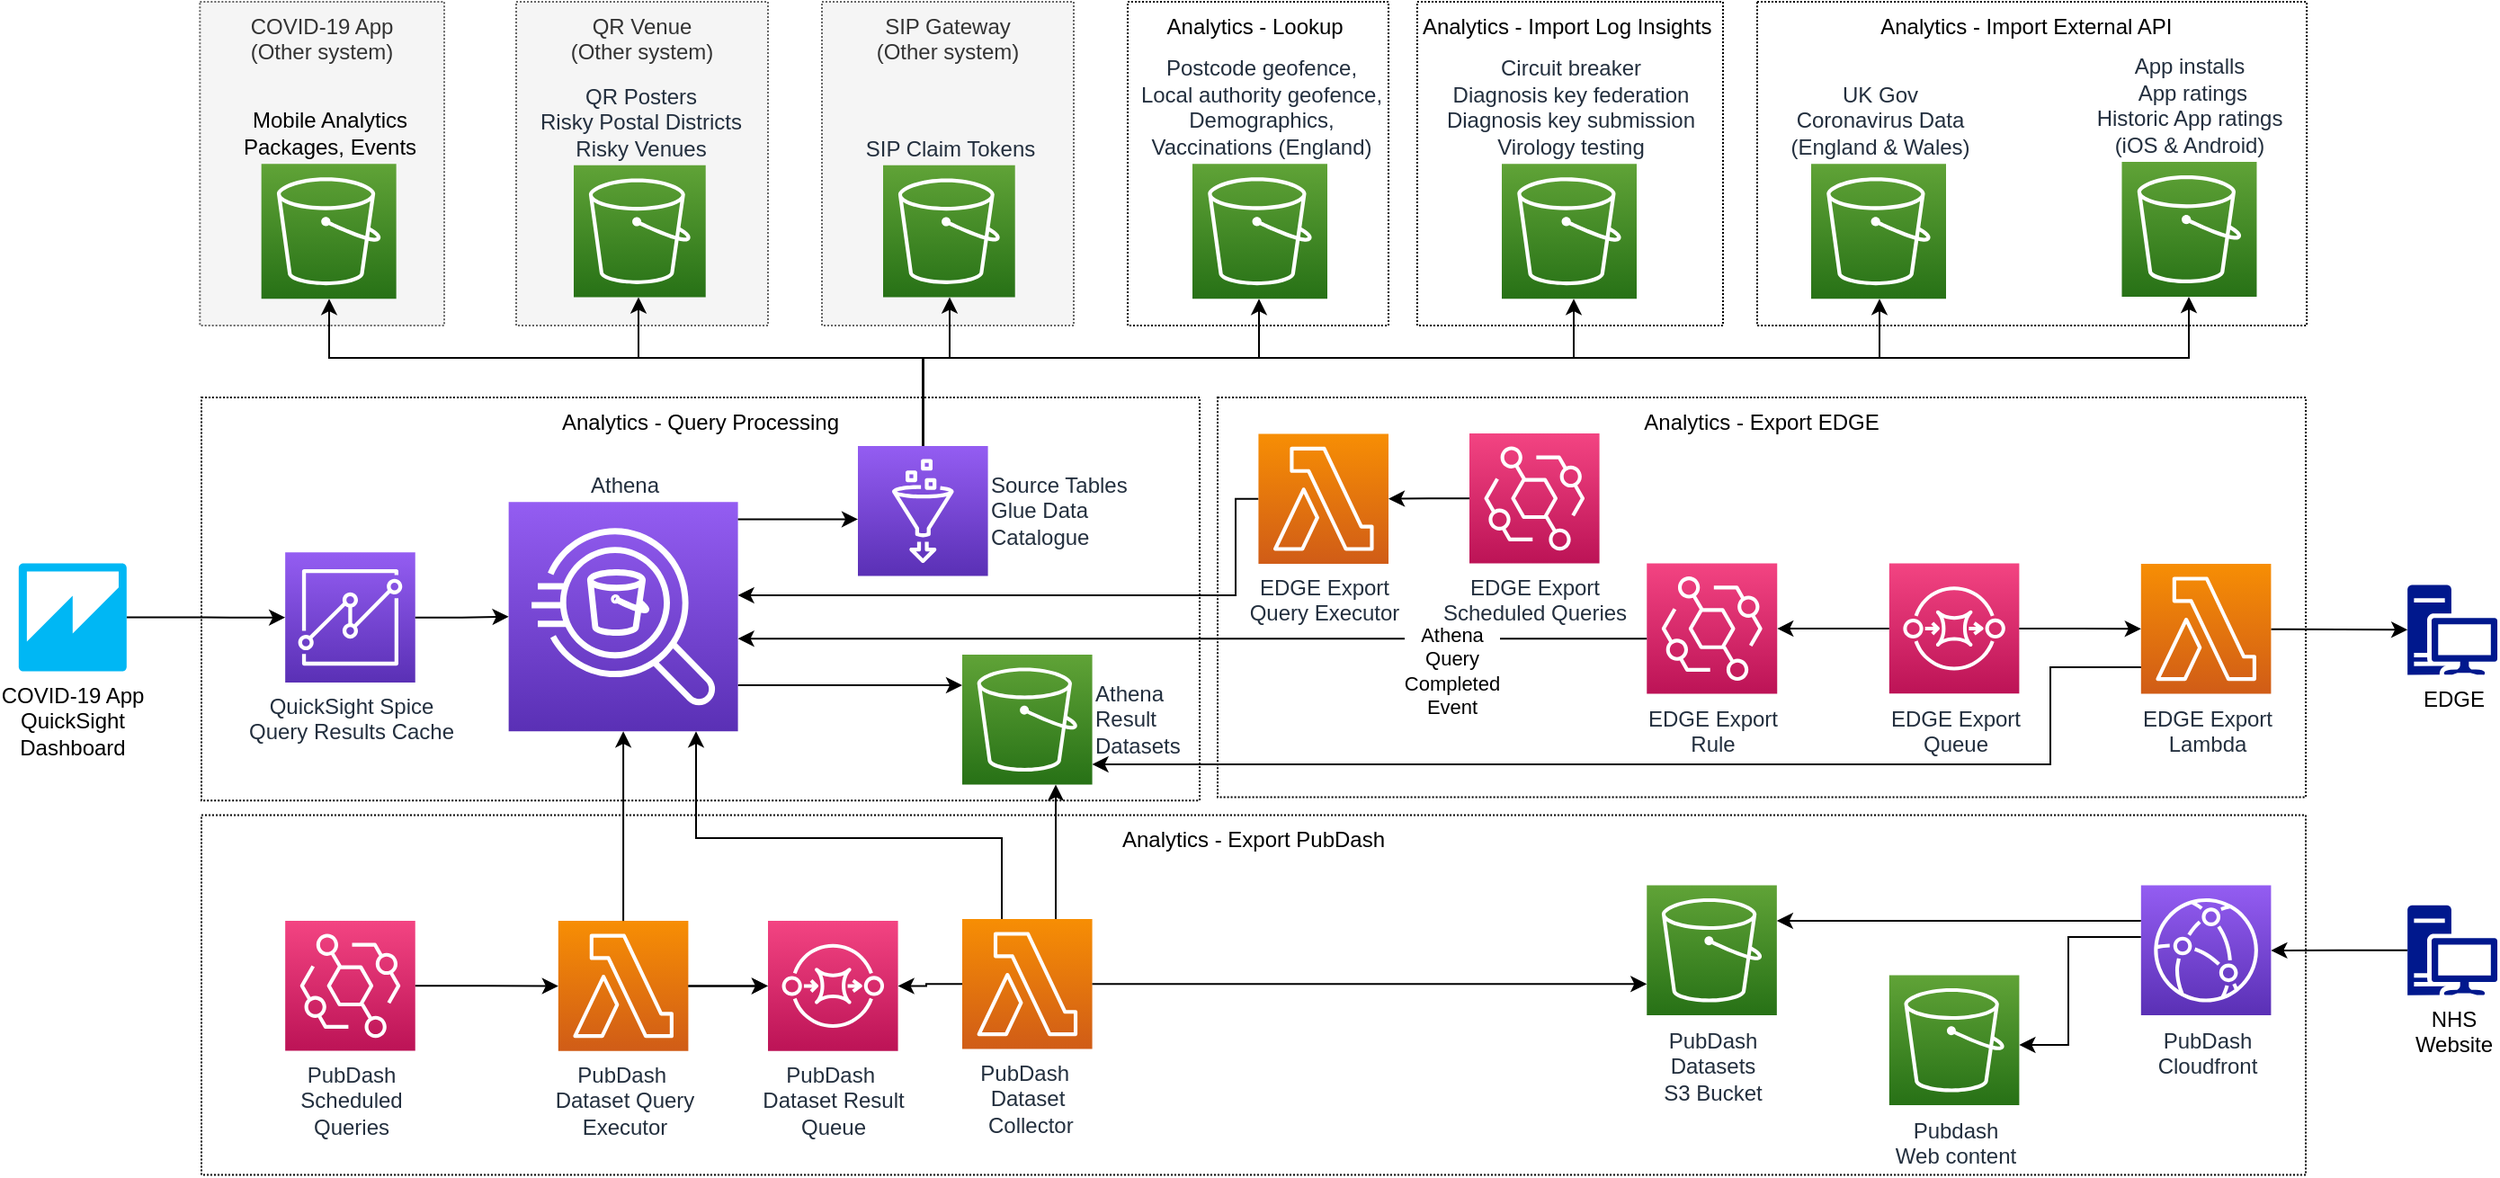 <mxfile version="14.6.13" type="device"><diagram id="wV5jUXMmDc2qwLrok7I9" name="Page-1"><mxGraphModel dx="1106" dy="-47" grid="1" gridSize="10" guides="1" tooltips="1" connect="1" arrows="1" fold="1" page="1" pageScale="1" pageWidth="1169" pageHeight="827" math="0" shadow="0"><root><mxCell id="0"/><mxCell id="1" parent="0"/><mxCell id="ooRWACrNW50Pk9fs25Ne-6" value="Analytics - Import Log Insights&amp;nbsp;" style="rounded=0;whiteSpace=wrap;html=1;strokeColor=#000000;fillColor=#ffffff;fontColor=#000000;verticalAlign=top;sketch=0;glass=0;dashed=1;dashPattern=1 1;" parent="1" vertex="1"><mxGeometry x="801" y="940" width="170" height="180" as="geometry"/></mxCell><mxCell id="EBxSWx7G_pkbAabWr_yG-34" value="Analytics - Import External API&amp;nbsp;&amp;nbsp;" style="rounded=0;whiteSpace=wrap;html=1;strokeColor=#000000;fillColor=#ffffff;fontColor=#000000;verticalAlign=top;sketch=0;glass=0;dashed=1;dashPattern=1 1;" parent="1" vertex="1"><mxGeometry x="990" y="940" width="305.55" height="180" as="geometry"/></mxCell><mxCell id="EBxSWx7G_pkbAabWr_yG-33" value="Analytics - Lookup&amp;nbsp;" style="rounded=0;whiteSpace=wrap;html=1;strokeColor=#000000;fillColor=#ffffff;fontColor=#000000;verticalAlign=top;sketch=0;glass=0;dashed=1;dashPattern=1 1;" parent="1" vertex="1"><mxGeometry x="640" y="940" width="145" height="180" as="geometry"/></mxCell><mxCell id="EBxSWx7G_pkbAabWr_yG-30" value="COVID-19 App&lt;br&gt;(Other system)" style="rounded=0;whiteSpace=wrap;html=1;strokeColor=#666666;fillColor=#f5f5f5;fontColor=#333333;verticalAlign=top;sketch=0;glass=0;dashed=1;dashPattern=1 1;" parent="1" vertex="1"><mxGeometry x="124.17" y="940" width="135.83" height="180" as="geometry"/></mxCell><mxCell id="EBxSWx7G_pkbAabWr_yG-32" value="SIP Gateway&lt;br&gt;(Other system)" style="rounded=0;whiteSpace=wrap;html=1;strokeColor=#666666;fillColor=#f5f5f5;fontColor=#333333;verticalAlign=top;sketch=0;glass=0;dashed=1;dashPattern=1 1;" parent="1" vertex="1"><mxGeometry x="470.0" y="940" width="140" height="180" as="geometry"/></mxCell><mxCell id="EBxSWx7G_pkbAabWr_yG-31" value="QR Venue&lt;br&gt;(Other system)" style="rounded=0;whiteSpace=wrap;html=1;strokeColor=#666666;fillColor=#f5f5f5;fontColor=#333333;verticalAlign=top;sketch=0;glass=0;dashed=1;dashPattern=1 1;" parent="1" vertex="1"><mxGeometry x="300.0" y="940" width="140" height="180" as="geometry"/></mxCell><mxCell id="qH83PxsH8It39UiOg5zw-1" value="Analytics - Query Processing" style="rounded=0;whiteSpace=wrap;html=1;strokeColor=#000000;fillColor=#ffffff;fontColor=#000000;verticalAlign=top;sketch=0;glass=0;dashed=1;dashPattern=1 1;" parent="1" vertex="1"><mxGeometry x="125" y="1160" width="555" height="224.1" as="geometry"/></mxCell><mxCell id="qH83PxsH8It39UiOg5zw-2" value="Analytics - Export EDGE" style="rounded=0;whiteSpace=wrap;html=1;strokeColor=#000000;fillColor=#ffffff;fontColor=#000000;verticalAlign=top;sketch=0;glass=0;dashed=1;dashPattern=1 1;" parent="1" vertex="1"><mxGeometry x="690" y="1160" width="605" height="222.3" as="geometry"/></mxCell><mxCell id="qH83PxsH8It39UiOg5zw-3" value="Analytics - Export PubDash" style="rounded=0;whiteSpace=wrap;html=1;strokeColor=#000000;fillColor=#ffffff;fontColor=#000000;verticalAlign=top;sketch=0;glass=0;dashed=1;dashPattern=1 1;" parent="1" vertex="1"><mxGeometry x="125" y="1392.3" width="1170" height="200" as="geometry"/></mxCell><mxCell id="qH83PxsH8It39UiOg5zw-4" style="edgeStyle=orthogonalEdgeStyle;rounded=0;orthogonalLoop=1;jettySize=auto;html=1;fontColor=#000000;" parent="1" source="qH83PxsH8It39UiOg5zw-5" target="qH83PxsH8It39UiOg5zw-12" edge="1"><mxGeometry relative="1" as="geometry"/></mxCell><mxCell id="qH83PxsH8It39UiOg5zw-5" value="COVID-19 App&lt;br&gt;QuickSight&lt;br&gt;Dashboard" style="outlineConnect=0;dashed=0;verticalLabelPosition=bottom;verticalAlign=top;align=center;html=1;shape=mxgraph.aws3.quicksight;fillColor=#00B7F4;gradientColor=none;strokeColor=#000000;fontColor=#000000;" parent="1" vertex="1"><mxGeometry x="23.41" y="1252.3" width="60" height="60" as="geometry"/></mxCell><mxCell id="qH83PxsH8It39UiOg5zw-6" value="EDGE" style="aspect=fixed;pointerEvents=1;shadow=0;dashed=0;html=1;strokeColor=none;labelPosition=center;verticalLabelPosition=bottom;verticalAlign=top;align=center;fillColor=#00188D;shape=mxgraph.mscae.enterprise.workstation_client" parent="1" vertex="1"><mxGeometry x="1351.58" y="1264.28" width="50" height="50" as="geometry"/></mxCell><mxCell id="qH83PxsH8It39UiOg5zw-7" style="edgeStyle=orthogonalEdgeStyle;rounded=0;orthogonalLoop=1;jettySize=auto;html=1;fontColor=#000000;" parent="1" source="qH83PxsH8It39UiOg5zw-9" target="TZAv6Bif4kg-e93P5tyW-1" edge="1"><mxGeometry relative="1" as="geometry"><mxPoint x="1253.9" y="1471.3" as="targetPoint"/><Array as="points"/></mxGeometry></mxCell><mxCell id="qH83PxsH8It39UiOg5zw-8" style="edgeStyle=orthogonalEdgeStyle;rounded=0;orthogonalLoop=1;jettySize=auto;html=1;fontColor=#000000;" parent="1" source="TZAv6Bif4kg-e93P5tyW-1" target="qH83PxsH8It39UiOg5zw-20" edge="1"><mxGeometry relative="1" as="geometry"><Array as="points"><mxPoint x="1163" y="1460"/><mxPoint x="1163" y="1520"/></Array></mxGeometry></mxCell><mxCell id="qH83PxsH8It39UiOg5zw-9" value="NHS&lt;br&gt;Website" style="aspect=fixed;pointerEvents=1;shadow=0;dashed=0;html=1;strokeColor=none;labelPosition=center;verticalLabelPosition=bottom;verticalAlign=top;align=center;fillColor=#00188D;shape=mxgraph.mscae.enterprise.workstation_client" parent="1" vertex="1"><mxGeometry x="1351.58" y="1442.4" width="50" height="50" as="geometry"/></mxCell><mxCell id="L44Ge2j-NvrfS0_MBRqC-10" style="edgeStyle=orthogonalEdgeStyle;rounded=0;orthogonalLoop=1;jettySize=auto;html=1;labelBackgroundColor=#FFFFFF;fontSize=11;endArrow=classic;endFill=1;" parent="1" source="qH83PxsH8It39UiOg5zw-11" target="qH83PxsH8It39UiOg5zw-17" edge="1"><mxGeometry relative="1" as="geometry"><Array as="points"><mxPoint x="480" y="1320"/><mxPoint x="480" y="1320"/></Array></mxGeometry></mxCell><mxCell id="qH83PxsH8It39UiOg5zw-11" value="Athena" style="points=[[0,0,0],[0.25,0,0],[0.5,0,0],[0.75,0,0],[1,0,0],[0,1,0],[0.25,1,0],[0.5,1,0],[0.75,1,0],[1,1,0],[0,0.25,0],[0,0.5,0],[0,0.75,0],[1,0.25,0],[1,0.5,0],[1,0.75,0]];outlineConnect=0;fontColor=#232F3E;gradientColor=#945DF2;gradientDirection=north;fillColor=#5A30B5;strokeColor=#ffffff;dashed=0;verticalLabelPosition=top;verticalAlign=bottom;align=center;html=1;fontSize=12;fontStyle=0;aspect=fixed;shape=mxgraph.aws4.resourceIcon;resIcon=mxgraph.aws4.athena;labelPosition=center;" parent="1" vertex="1"><mxGeometry x="295.82" y="1218.14" width="127.48" height="127.48" as="geometry"/></mxCell><mxCell id="qH83PxsH8It39UiOg5zw-12" value="QuickSight Spice&lt;br&gt;Query Results Cache" style="points=[[0,0,0],[0.25,0,0],[0.5,0,0],[0.75,0,0],[1,0,0],[0,1,0],[0.25,1,0],[0.5,1,0],[0.75,1,0],[1,1,0],[0,0.25,0],[0,0.5,0],[0,0.75,0],[1,0.25,0],[1,0.5,0],[1,0.75,0]];outlineConnect=0;fontColor=#232F3E;gradientColor=#945DF2;gradientDirection=north;fillColor=#5A30B5;strokeColor=#ffffff;dashed=0;verticalLabelPosition=bottom;verticalAlign=top;align=center;html=1;fontSize=12;fontStyle=0;aspect=fixed;shape=mxgraph.aws4.resourceIcon;resIcon=mxgraph.aws4.quicksight;" parent="1" vertex="1"><mxGeometry x="171.581" y="1246.157" width="72.293" height="72.293" as="geometry"/></mxCell><mxCell id="EBxSWx7G_pkbAabWr_yG-13" style="rounded=0;orthogonalLoop=1;jettySize=auto;html=1;edgeStyle=orthogonalEdgeStyle;" parent="1" source="qH83PxsH8It39UiOg5zw-13" target="EBxSWx7G_pkbAabWr_yG-22" edge="1"><mxGeometry relative="1" as="geometry"><Array as="points"><mxPoint x="526" y="1138"/><mxPoint x="368" y="1138"/></Array></mxGeometry></mxCell><mxCell id="EBxSWx7G_pkbAabWr_yG-14" style="edgeStyle=orthogonalEdgeStyle;rounded=0;orthogonalLoop=1;jettySize=auto;html=1;" parent="1" source="qH83PxsH8It39UiOg5zw-13" target="EBxSWx7G_pkbAabWr_yG-24" edge="1"><mxGeometry relative="1" as="geometry"><Array as="points"><mxPoint x="526" y="1138"/><mxPoint x="541" y="1138"/></Array></mxGeometry></mxCell><mxCell id="EBxSWx7G_pkbAabWr_yG-15" style="edgeStyle=orthogonalEdgeStyle;rounded=0;orthogonalLoop=1;jettySize=auto;html=1;" parent="1" source="qH83PxsH8It39UiOg5zw-13" target="EBxSWx7G_pkbAabWr_yG-11" edge="1"><mxGeometry relative="1" as="geometry"><Array as="points"><mxPoint x="526" y="1138"/><mxPoint x="1058" y="1138"/></Array></mxGeometry></mxCell><mxCell id="EBxSWx7G_pkbAabWr_yG-25" style="edgeStyle=orthogonalEdgeStyle;rounded=0;orthogonalLoop=1;jettySize=auto;html=1;" parent="1" source="qH83PxsH8It39UiOg5zw-13" target="EBxSWx7G_pkbAabWr_yG-9" edge="1"><mxGeometry relative="1" as="geometry"><Array as="points"><mxPoint x="526" y="1138"/><mxPoint x="713" y="1138"/></Array></mxGeometry></mxCell><mxCell id="EBxSWx7G_pkbAabWr_yG-26" style="edgeStyle=orthogonalEdgeStyle;rounded=0;orthogonalLoop=1;jettySize=auto;html=1;" parent="1" source="qH83PxsH8It39UiOg5zw-13" target="EBxSWx7G_pkbAabWr_yG-10" edge="1"><mxGeometry relative="1" as="geometry"><Array as="points"><mxPoint x="526" y="1138"/><mxPoint x="888" y="1138"/></Array></mxGeometry></mxCell><mxCell id="EBxSWx7G_pkbAabWr_yG-29" style="edgeStyle=orthogonalEdgeStyle;rounded=0;orthogonalLoop=1;jettySize=auto;html=1;" parent="1" source="qH83PxsH8It39UiOg5zw-13" target="EBxSWx7G_pkbAabWr_yG-28" edge="1"><mxGeometry relative="1" as="geometry"><Array as="points"><mxPoint x="526" y="1138"/><mxPoint x="1230" y="1138"/></Array></mxGeometry></mxCell><mxCell id="qH83PxsH8It39UiOg5zw-14" value="PubDash &lt;br&gt;Scheduled&lt;br&gt;Queries" style="points=[[0,0,0],[0.25,0,0],[0.5,0,0],[0.75,0,0],[1,0,0],[0,1,0],[0.25,1,0],[0.5,1,0],[0.75,1,0],[1,1,0],[0,0.25,0],[0,0.5,0],[0,0.75,0],[1,0.25,0],[1,0.5,0],[1,0.75,0]];outlineConnect=0;fontColor=#232F3E;gradientColor=#F34482;gradientDirection=north;fillColor=#BC1356;strokeColor=#ffffff;dashed=0;verticalLabelPosition=bottom;verticalAlign=top;align=center;html=1;fontSize=12;fontStyle=0;aspect=fixed;shape=mxgraph.aws4.resourceIcon;resIcon=mxgraph.aws4.eventbridge;" parent="1" vertex="1"><mxGeometry x="171.584" y="1451.005" width="72.293" height="72.293" as="geometry"/></mxCell><mxCell id="qH83PxsH8It39UiOg5zw-15" value="PubDash&amp;nbsp;&lt;br&gt;Dataset Query&lt;br&gt;Executor" style="points=[[0,0,0],[0.25,0,0],[0.5,0,0],[0.75,0,0],[1,0,0],[0,1,0],[0.25,1,0],[0.5,1,0],[0.75,1,0],[1,1,0],[0,0.25,0],[0,0.5,0],[0,0.75,0],[1,0.25,0],[1,0.5,0],[1,0.75,0]];outlineConnect=0;fontColor=#232F3E;gradientColor=#F78E04;gradientDirection=north;fillColor=#D05C17;strokeColor=#ffffff;dashed=0;verticalLabelPosition=bottom;verticalAlign=top;align=center;html=1;fontSize=12;fontStyle=0;aspect=fixed;shape=mxgraph.aws4.resourceIcon;resIcon=mxgraph.aws4.lambda;" parent="1" vertex="1"><mxGeometry x="323.411" y="1451.055" width="72.293" height="72.293" as="geometry"/></mxCell><mxCell id="L44Ge2j-NvrfS0_MBRqC-11" style="edgeStyle=orthogonalEdgeStyle;rounded=0;orthogonalLoop=1;jettySize=auto;html=1;labelBackgroundColor=#FFFFFF;fontSize=11;endArrow=classic;endFill=1;" parent="1" source="qH83PxsH8It39UiOg5zw-16" target="qH83PxsH8It39UiOg5zw-17" edge="1"><mxGeometry relative="1" as="geometry"><Array as="points"><mxPoint x="600" y="1410"/><mxPoint x="600" y="1410"/></Array></mxGeometry></mxCell><mxCell id="qH83PxsH8It39UiOg5zw-16" value="PubDash&amp;nbsp;&lt;br&gt;Dataset&lt;br&gt;&amp;nbsp;Collector" style="points=[[0,0,0],[0.25,0,0],[0.5,0,0],[0.75,0,0],[1,0,0],[0,1,0],[0.25,1,0],[0.5,1,0],[0.75,1,0],[1,1,0],[0,0.25,0],[0,0.5,0],[0,0.75,0],[1,0.25,0],[1,0.5,0],[1,0.75,0]];outlineConnect=0;fontColor=#232F3E;gradientColor=#F78E04;gradientDirection=north;fillColor=#D05C17;strokeColor=#ffffff;dashed=0;verticalLabelPosition=bottom;verticalAlign=top;align=center;html=1;fontSize=12;fontStyle=0;aspect=fixed;shape=mxgraph.aws4.resourceIcon;resIcon=mxgraph.aws4.lambda;" parent="1" vertex="1"><mxGeometry x="547.998" y="1450.005" width="72.293" height="72.293" as="geometry"/></mxCell><mxCell id="qH83PxsH8It39UiOg5zw-17" value="Athena&lt;br&gt;Result&lt;br&gt;Datasets&lt;br&gt;" style="points=[[0,0,0],[0.25,0,0],[0.5,0,0],[0.75,0,0],[1,0,0],[0,1,0],[0.25,1,0],[0.5,1,0],[0.75,1,0],[1,1,0],[0,0.25,0],[0,0.5,0],[0,0.75,0],[1,0.25,0],[1,0.5,0],[1,0.75,0]];outlineConnect=0;fontColor=#232F3E;gradientColor=#60A337;gradientDirection=north;fillColor=#277116;strokeColor=#ffffff;dashed=0;verticalLabelPosition=middle;verticalAlign=middle;align=left;html=1;fontSize=12;fontStyle=0;aspect=fixed;shape=mxgraph.aws4.resourceIcon;resIcon=mxgraph.aws4.s3;labelPosition=right;" parent="1" vertex="1"><mxGeometry x="548.001" y="1302.997" width="72.293" height="72.293" as="geometry"/></mxCell><mxCell id="qH83PxsH8It39UiOg5zw-18" value="PubDash&lt;br&gt;Datasets&lt;br&gt;S3 Bucket" style="points=[[0,0,0],[0.25,0,0],[0.5,0,0],[0.75,0,0],[1,0,0],[0,1,0],[0.25,1,0],[0.5,1,0],[0.75,1,0],[1,1,0],[0,0.25,0],[0,0.5,0],[0,0.75,0],[1,0.25,0],[1,0.5,0],[1,0.75,0]];outlineConnect=0;fontColor=#232F3E;gradientColor=#60A337;gradientDirection=north;fillColor=#277116;strokeColor=#ffffff;dashed=0;verticalLabelPosition=bottom;verticalAlign=top;align=center;html=1;fontSize=12;fontStyle=0;aspect=fixed;shape=mxgraph.aws4.resourceIcon;resIcon=mxgraph.aws4.s3;" parent="1" vertex="1"><mxGeometry x="928.631" y="1431.245" width="72.293" height="72.293" as="geometry"/></mxCell><mxCell id="qH83PxsH8It39UiOg5zw-19" value="PubDash&amp;nbsp;&lt;br&gt;Dataset Result &lt;br&gt;Queue" style="points=[[0,0,0],[0.25,0,0],[0.5,0,0],[0.75,0,0],[1,0,0],[0,1,0],[0.25,1,0],[0.5,1,0],[0.75,1,0],[1,1,0],[0,0.25,0],[0,0.5,0],[0,0.75,0],[1,0.25,0],[1,0.5,0],[1,0.75,0]];outlineConnect=0;fontColor=#232F3E;gradientColor=#F34482;gradientDirection=north;fillColor=#BC1356;strokeColor=#ffffff;dashed=0;verticalLabelPosition=bottom;verticalAlign=top;align=center;html=1;fontSize=12;fontStyle=0;aspect=fixed;shape=mxgraph.aws4.resourceIcon;resIcon=mxgraph.aws4.sqs;" parent="1" vertex="1"><mxGeometry x="440.004" y="1451.055" width="72.293" height="72.293" as="geometry"/></mxCell><mxCell id="qH83PxsH8It39UiOg5zw-20" value="Pubdash&lt;br&gt;Web content" style="points=[[0,0,0],[0.25,0,0],[0.5,0,0],[0.75,0,0],[1,0,0],[0,1,0],[0.25,1,0],[0.5,1,0],[0.75,1,0],[1,1,0],[0,0.25,0],[0,0.5,0],[0,0.75,0],[1,0.25,0],[1,0.5,0],[1,0.75,0]];outlineConnect=0;fontColor=#232F3E;gradientColor=#60A337;gradientDirection=north;fillColor=#277116;strokeColor=#ffffff;dashed=0;verticalLabelPosition=bottom;verticalAlign=top;align=center;html=1;fontSize=12;fontStyle=0;aspect=fixed;shape=mxgraph.aws4.resourceIcon;resIcon=mxgraph.aws4.s3;" parent="1" vertex="1"><mxGeometry x="1063.416" y="1481.248" width="72.293" height="72.293" as="geometry"/></mxCell><mxCell id="TZAv6Bif4kg-e93P5tyW-5" style="edgeStyle=none;rounded=0;orthogonalLoop=1;jettySize=auto;html=1;fontSize=13;endArrow=classic;endFill=1;" parent="1" source="qH83PxsH8It39UiOg5zw-21" target="qH83PxsH8It39UiOg5zw-6" edge="1"><mxGeometry relative="1" as="geometry"/></mxCell><mxCell id="L44Ge2j-NvrfS0_MBRqC-6" style="edgeStyle=orthogonalEdgeStyle;rounded=0;orthogonalLoop=1;jettySize=auto;html=1;fontSize=12;endArrow=classic;endFill=1;startArrow=none;" parent="1" source="L44Ge2j-NvrfS0_MBRqC-14" target="TZAv6Bif4kg-e93P5tyW-6" edge="1"><mxGeometry relative="1" as="geometry"/></mxCell><mxCell id="qH83PxsH8It39UiOg5zw-21" value="EDGE Export&lt;br&gt;Lambda" style="points=[[0,0,0],[0.25,0,0],[0.5,0,0],[0.75,0,0],[1,0,0],[0,1,0],[0.25,1,0],[0.5,1,0],[0.75,1,0],[1,1,0],[0,0.25,0],[0,0.5,0],[0,0.75,0],[1,0.25,0],[1,0.5,0],[1,0.75,0]];outlineConnect=0;fontColor=#232F3E;gradientColor=#F78E04;gradientDirection=north;fillColor=#D05C17;strokeColor=#ffffff;dashed=0;verticalLabelPosition=bottom;verticalAlign=top;align=center;html=1;fontSize=12;fontStyle=0;aspect=fixed;shape=mxgraph.aws4.resourceIcon;resIcon=mxgraph.aws4.lambda;" parent="1" vertex="1"><mxGeometry x="1203.406" y="1252.5" width="72.293" height="72.293" as="geometry"/></mxCell><mxCell id="qH83PxsH8It39UiOg5zw-22" style="edgeStyle=orthogonalEdgeStyle;rounded=0;orthogonalLoop=1;jettySize=auto;html=1;fontColor=#000000;" parent="1" source="qH83PxsH8It39UiOg5zw-12" target="qH83PxsH8It39UiOg5zw-11" edge="1"><mxGeometry x="-13.06" y="1211.88" as="geometry"/></mxCell><mxCell id="qH83PxsH8It39UiOg5zw-23" style="edgeStyle=orthogonalEdgeStyle;rounded=0;orthogonalLoop=1;jettySize=auto;html=1;fontColor=#000000;" parent="1" source="qH83PxsH8It39UiOg5zw-11" target="qH83PxsH8It39UiOg5zw-13" edge="1"><mxGeometry x="-13.06" y="1211.88" as="geometry"><Array as="points"><mxPoint x="453.26" y="1227.68"/><mxPoint x="453.26" y="1227.68"/></Array></mxGeometry></mxCell><mxCell id="qH83PxsH8It39UiOg5zw-24" style="edgeStyle=orthogonalEdgeStyle;rounded=0;orthogonalLoop=1;jettySize=auto;html=1;fontColor=#000000;" parent="1" source="qH83PxsH8It39UiOg5zw-14" target="qH83PxsH8It39UiOg5zw-15" edge="1"><mxGeometry x="127.09" y="1212.3" as="geometry"/></mxCell><mxCell id="qH83PxsH8It39UiOg5zw-25" style="rounded=0;orthogonalLoop=1;jettySize=auto;html=1;fontColor=#000000;edgeStyle=orthogonalEdgeStyle;" parent="1" source="qH83PxsH8It39UiOg5zw-15" target="qH83PxsH8It39UiOg5zw-11" edge="1"><mxGeometry x="127.09" y="1212.3" as="geometry"><Array as="points"><mxPoint x="360" y="1380"/><mxPoint x="360" y="1380"/></Array></mxGeometry></mxCell><mxCell id="qH83PxsH8It39UiOg5zw-26" style="edgeStyle=orthogonalEdgeStyle;rounded=0;orthogonalLoop=1;jettySize=auto;html=1;fontColor=#000000;" parent="1" source="qH83PxsH8It39UiOg5zw-16" target="qH83PxsH8It39UiOg5zw-11" edge="1"><mxGeometry x="127.09" y="1212.3" as="geometry"><Array as="points"><mxPoint x="570" y="1405"/><mxPoint x="400" y="1405"/></Array></mxGeometry></mxCell><mxCell id="qH83PxsH8It39UiOg5zw-28" style="rounded=0;orthogonalLoop=1;jettySize=auto;html=1;fontColor=#000000;edgeStyle=orthogonalEdgeStyle;" parent="1" source="qH83PxsH8It39UiOg5zw-16" target="qH83PxsH8It39UiOg5zw-18" edge="1"><mxGeometry x="127.09" y="1212.3" as="geometry"><Array as="points"><mxPoint x="670" y="1486"/><mxPoint x="670" y="1486"/></Array></mxGeometry></mxCell><mxCell id="qH83PxsH8It39UiOg5zw-29" style="edgeStyle=orthogonalEdgeStyle;rounded=0;orthogonalLoop=1;jettySize=auto;html=1;fontColor=#000000;" parent="1" source="qH83PxsH8It39UiOg5zw-15" target="qH83PxsH8It39UiOg5zw-19" edge="1"><mxGeometry x="127.09" y="1212.3" as="geometry"/></mxCell><mxCell id="qH83PxsH8It39UiOg5zw-30" style="edgeStyle=orthogonalEdgeStyle;rounded=0;orthogonalLoop=1;jettySize=auto;html=1;fontColor=#000000;" parent="1" source="qH83PxsH8It39UiOg5zw-16" target="qH83PxsH8It39UiOg5zw-19" edge="1"><mxGeometry x="127.09" y="1212.3" as="geometry"/></mxCell><mxCell id="qH83PxsH8It39UiOg5zw-31" style="edgeStyle=orthogonalEdgeStyle;rounded=0;orthogonalLoop=1;jettySize=auto;html=1;fontColor=#000000;" parent="1" source="qH83PxsH8It39UiOg5zw-15" target="qH83PxsH8It39UiOg5zw-19" edge="1"><mxGeometry x="127.09" y="1212.3" as="geometry"><mxPoint x="589.102" y="2365.276" as="sourcePoint"/><mxPoint x="761.455" y="2229.959" as="targetPoint"/></mxGeometry></mxCell><mxCell id="qH83PxsH8It39UiOg5zw-33" style="rounded=0;orthogonalLoop=1;jettySize=auto;html=1;fontColor=#000000;edgeStyle=orthogonalEdgeStyle;labelBackgroundColor=#FFFFFF;" parent="1" source="qH83PxsH8It39UiOg5zw-13" target="qH83PxsH8It39UiOg5zw-34" edge="1"><mxGeometry relative="1" as="geometry"><Array as="points"><mxPoint x="526" y="1138"/><mxPoint x="196" y="1138"/></Array></mxGeometry></mxCell><mxCell id="qH83PxsH8It39UiOg5zw-34" value="&lt;span style=&quot;color: rgb(0 , 0 , 0)&quot;&gt;Mobile Analytics &lt;br&gt;Packages, Events&lt;br&gt;&lt;/span&gt;" style="points=[[0,0,0],[0.25,0,0],[0.5,0,0],[0.75,0,0],[1,0,0],[0,1,0],[0.25,1,0],[0.5,1,0],[0.75,1,0],[1,1,0],[0,0.25,0],[0,0.5,0],[0,0.75,0],[1,0.25,0],[1,0.5,0],[1,0.75,0]];outlineConnect=0;fontColor=#232F3E;gradientColor=#60A337;gradientDirection=north;fillColor=#277116;strokeColor=#ffffff;dashed=0;verticalLabelPosition=top;verticalAlign=bottom;align=center;html=1;fontSize=12;fontStyle=0;aspect=fixed;shape=mxgraph.aws4.resourceIcon;resIcon=mxgraph.aws4.s3;labelPosition=center;" parent="1" vertex="1"><mxGeometry x="158.33" y="1030.1" width="75" height="75" as="geometry"/></mxCell><mxCell id="EBxSWx7G_pkbAabWr_yG-9" value="Postcode geofence, &lt;br&gt;Local authority geofence,&lt;br&gt;Demographics,&lt;br&gt;Vaccinations (England)" style="points=[[0,0,0],[0.25,0,0],[0.5,0,0],[0.75,0,0],[1,0,0],[0,1,0],[0.25,1,0],[0.5,1,0],[0.75,1,0],[1,1,0],[0,0.25,0],[0,0.5,0],[0,0.75,0],[1,0.25,0],[1,0.5,0],[1,0.75,0]];outlineConnect=0;fontColor=#232F3E;gradientColor=#60A337;gradientDirection=north;fillColor=#277116;strokeColor=#ffffff;dashed=0;verticalLabelPosition=top;verticalAlign=bottom;align=center;html=1;fontSize=12;fontStyle=0;aspect=fixed;shape=mxgraph.aws4.resourceIcon;resIcon=mxgraph.aws4.s3;labelPosition=center;" parent="1" vertex="1"><mxGeometry x="676" y="1030.1" width="75" height="75" as="geometry"/></mxCell><mxCell id="EBxSWx7G_pkbAabWr_yG-10" value="Circuit breaker&lt;br&gt;Diagnosis key federation&lt;br&gt;Diagnosis key submission&lt;br&gt;Virology testing" style="points=[[0,0,0],[0.25,0,0],[0.5,0,0],[0.75,0,0],[1,0,0],[0,1,0],[0.25,1,0],[0.5,1,0],[0.75,1,0],[1,1,0],[0,0.25,0],[0,0.5,0],[0,0.75,0],[1,0.25,0],[1,0.5,0],[1,0.75,0]];outlineConnect=0;fontColor=#232F3E;gradientColor=#60A337;gradientDirection=north;fillColor=#277116;strokeColor=#ffffff;dashed=0;verticalLabelPosition=top;verticalAlign=bottom;align=center;html=1;fontSize=12;fontStyle=0;aspect=fixed;shape=mxgraph.aws4.resourceIcon;resIcon=mxgraph.aws4.s3;labelPosition=center;" parent="1" vertex="1"><mxGeometry x="848" y="1030.1" width="75" height="75" as="geometry"/></mxCell><mxCell id="EBxSWx7G_pkbAabWr_yG-11" value="UK Gov &lt;br&gt;Coronavirus Data&lt;br&gt;(England &amp;amp; Wales)" style="points=[[0,0,0],[0.25,0,0],[0.5,0,0],[0.75,0,0],[1,0,0],[0,1,0],[0.25,1,0],[0.5,1,0],[0.75,1,0],[1,1,0],[0,0.25,0],[0,0.5,0],[0,0.75,0],[1,0.25,0],[1,0.5,0],[1,0.75,0]];outlineConnect=0;fontColor=#232F3E;gradientColor=#60A337;gradientDirection=north;fillColor=#277116;strokeColor=#ffffff;dashed=0;verticalLabelPosition=top;verticalAlign=bottom;align=center;html=1;fontSize=12;fontStyle=0;aspect=fixed;shape=mxgraph.aws4.resourceIcon;resIcon=mxgraph.aws4.s3;labelPosition=center;" parent="1" vertex="1"><mxGeometry x="1020" y="1030.1" width="75" height="75" as="geometry"/></mxCell><mxCell id="EBxSWx7G_pkbAabWr_yG-22" value="QR Posters&lt;br&gt;Risky Postal Districts&lt;br&gt;Risky Venues" style="points=[[0,0,0],[0.25,0,0],[0.5,0,0],[0.75,0,0],[1,0,0],[0,1,0],[0.25,1,0],[0.5,1,0],[0.75,1,0],[1,1,0],[0,0.25,0],[0,0.5,0],[0,0.75,0],[1,0.25,0],[1,0.5,0],[1,0.75,0]];outlineConnect=0;fontColor=#232F3E;gradientColor=#60A337;gradientDirection=north;fillColor=#277116;strokeColor=#ffffff;dashed=0;verticalLabelPosition=top;verticalAlign=bottom;align=center;html=1;fontSize=12;fontStyle=0;aspect=fixed;shape=mxgraph.aws4.resourceIcon;resIcon=mxgraph.aws4.s3;labelPosition=center;" parent="1" vertex="1"><mxGeometry x="332" y="1030.92" width="73.36" height="73.36" as="geometry"/></mxCell><mxCell id="EBxSWx7G_pkbAabWr_yG-24" value="SIP Claim Tokens" style="points=[[0,0,0],[0.25,0,0],[0.5,0,0],[0.75,0,0],[1,0,0],[0,1,0],[0.25,1,0],[0.5,1,0],[0.75,1,0],[1,1,0],[0,0.25,0],[0,0.5,0],[0,0.75,0],[1,0.25,0],[1,0.5,0],[1,0.75,0]];outlineConnect=0;fontColor=#232F3E;gradientColor=#60A337;gradientDirection=north;fillColor=#277116;strokeColor=#ffffff;dashed=0;verticalLabelPosition=top;verticalAlign=bottom;align=center;html=1;fontSize=12;fontStyle=0;aspect=fixed;shape=mxgraph.aws4.resourceIcon;resIcon=mxgraph.aws4.s3;labelPosition=center;" parent="1" vertex="1"><mxGeometry x="504" y="1030.92" width="73.36" height="73.36" as="geometry"/></mxCell><mxCell id="EBxSWx7G_pkbAabWr_yG-28" value="App installs&lt;br&gt;&amp;nbsp;App ratings&lt;br&gt;Historic App ratings&lt;br&gt;(iOS &amp;amp; Android)" style="points=[[0,0,0],[0.25,0,0],[0.5,0,0],[0.75,0,0],[1,0,0],[0,1,0],[0.25,1,0],[0.5,1,0],[0.75,1,0],[1,1,0],[0,0.25,0],[0,0.5,0],[0,0.75,0],[1,0.25,0],[1,0.5,0],[1,0.75,0]];outlineConnect=0;fontColor=#232F3E;gradientColor=#60A337;gradientDirection=north;fillColor=#277116;strokeColor=#ffffff;dashed=0;verticalLabelPosition=top;verticalAlign=bottom;align=center;html=1;fontSize=12;fontStyle=0;aspect=fixed;shape=mxgraph.aws4.resourceIcon;resIcon=mxgraph.aws4.s3;labelPosition=center;" parent="1" vertex="1"><mxGeometry x="1192.74" y="1029" width="75" height="75" as="geometry"/></mxCell><mxCell id="TZAv6Bif4kg-e93P5tyW-2" style="edgeStyle=orthogonalEdgeStyle;rounded=0;orthogonalLoop=1;jettySize=auto;html=1;fontSize=13;endArrow=classic;endFill=1;" parent="1" source="TZAv6Bif4kg-e93P5tyW-1" target="qH83PxsH8It39UiOg5zw-18" edge="1"><mxGeometry relative="1" as="geometry"><Array as="points"><mxPoint x="1080" y="1451"/><mxPoint x="1080" y="1451"/></Array></mxGeometry></mxCell><mxCell id="TZAv6Bif4kg-e93P5tyW-1" value="PubDash&lt;br&gt;Cloudfront" style="points=[[0,0,0],[0.25,0,0],[0.5,0,0],[0.75,0,0],[1,0,0],[0,1,0],[0.25,1,0],[0.5,1,0],[0.75,1,0],[1,1,0],[0,0.25,0],[0,0.5,0],[0,0.75,0],[1,0.25,0],[1,0.5,0],[1,0.75,0]];outlineConnect=0;fontColor=#232F3E;gradientColor=#945DF2;gradientDirection=north;fillColor=#5A30B5;strokeColor=#ffffff;dashed=0;verticalLabelPosition=bottom;verticalAlign=top;align=center;html=1;fontSize=12;fontStyle=0;aspect=fixed;shape=mxgraph.aws4.resourceIcon;resIcon=mxgraph.aws4.cloudfront;dashPattern=1 1;" parent="1" vertex="1"><mxGeometry x="1203.41" y="1431.25" width="72.29" height="72.29" as="geometry"/></mxCell><mxCell id="TZAv6Bif4kg-e93P5tyW-7" style="edgeStyle=orthogonalEdgeStyle;rounded=0;orthogonalLoop=1;jettySize=auto;html=1;fontSize=9;endArrow=classic;endFill=1;" parent="1" source="qH83PxsH8It39UiOg5zw-21" target="qH83PxsH8It39UiOg5zw-17" edge="1"><mxGeometry relative="1" as="geometry"><Array as="points"><mxPoint x="1153" y="1310"/><mxPoint x="1153" y="1364"/></Array></mxGeometry></mxCell><mxCell id="TZAv6Bif4kg-e93P5tyW-6" value="EDGE Export &lt;br&gt;Rule" style="points=[[0,0,0],[0.25,0,0],[0.5,0,0],[0.75,0,0],[1,0,0],[0,1,0],[0.25,1,0],[0.5,1,0],[0.75,1,0],[1,1,0],[0,0.25,0],[0,0.5,0],[0,0.75,0],[1,0.25,0],[1,0.5,0],[1,0.75,0]];outlineConnect=0;fontColor=#232F3E;gradientColor=#F34482;gradientDirection=north;fillColor=#BC1356;strokeColor=#ffffff;dashed=0;verticalLabelPosition=bottom;verticalAlign=top;align=center;html=1;fontSize=12;fontStyle=0;aspect=fixed;shape=mxgraph.aws4.resourceIcon;resIcon=mxgraph.aws4.eventbridge;dashPattern=1 1;labelPosition=center;" parent="1" vertex="1"><mxGeometry x="928.63" y="1252.3" width="72.49" height="72.49" as="geometry"/></mxCell><mxCell id="qH83PxsH8It39UiOg5zw-13" value="Source Tables&lt;br&gt;Glue Data &lt;br&gt;Catalogue" style="points=[[0,0,0],[0.25,0,0],[0.5,0,0],[0.75,0,0],[1,0,0],[0,1,0],[0.25,1,0],[0.5,1,0],[0.75,1,0],[1,1,0],[0,0.25,0],[0,0.5,0],[0,0.75,0],[1,0.25,0],[1,0.5,0],[1,0.75,0]];outlineConnect=0;fontColor=#232F3E;gradientColor=#945DF2;gradientDirection=north;fillColor=#5A30B5;strokeColor=#ffffff;dashed=0;verticalLabelPosition=middle;verticalAlign=middle;align=left;html=1;fontSize=12;fontStyle=0;aspect=fixed;shape=mxgraph.aws4.resourceIcon;resIcon=mxgraph.aws4.glue;labelPosition=right;labelBackgroundColor=#FFFFFF;" parent="1" vertex="1"><mxGeometry x="490.001" y="1186.997" width="72.293" height="72.293" as="geometry"/></mxCell><mxCell id="L44Ge2j-NvrfS0_MBRqC-14" value="EDGE Export&lt;br&gt;Queue" style="points=[[0,0,0],[0.25,0,0],[0.5,0,0],[0.75,0,0],[1,0,0],[0,1,0],[0.25,1,0],[0.5,1,0],[0.75,1,0],[1,1,0],[0,0.25,0],[0,0.5,0],[0,0.75,0],[1,0.25,0],[1,0.5,0],[1,0.75,0]];outlineConnect=0;fontColor=#232F3E;gradientColor=#F34482;gradientDirection=north;fillColor=#BC1356;strokeColor=#ffffff;dashed=0;verticalLabelPosition=bottom;verticalAlign=top;align=center;html=1;fontSize=12;fontStyle=0;aspect=fixed;shape=mxgraph.aws4.resourceIcon;resIcon=mxgraph.aws4.sqs;" parent="1" vertex="1"><mxGeometry x="1063.414" y="1252.305" width="72.293" height="72.293" as="geometry"/></mxCell><mxCell id="L44Ge2j-NvrfS0_MBRqC-15" value="" style="edgeStyle=orthogonalEdgeStyle;rounded=0;orthogonalLoop=1;jettySize=auto;html=1;fontSize=12;endArrow=classic;endFill=1;" parent="1" source="L44Ge2j-NvrfS0_MBRqC-14" target="qH83PxsH8It39UiOg5zw-21" edge="1"><mxGeometry relative="1" as="geometry"><mxPoint x="1001.12" y="1275.4" as="sourcePoint"/><mxPoint x="1203.406" y="1275.5" as="targetPoint"/></mxGeometry></mxCell><mxCell id="L44Ge2j-NvrfS0_MBRqC-22" style="edgeStyle=orthogonalEdgeStyle;rounded=0;orthogonalLoop=1;jettySize=auto;html=1;labelBackgroundColor=#FFFFFF;fontSize=11;endArrow=classic;endFill=1;" parent="1" source="L44Ge2j-NvrfS0_MBRqC-20" target="L44Ge2j-NvrfS0_MBRqC-21" edge="1"><mxGeometry relative="1" as="geometry"/></mxCell><mxCell id="L44Ge2j-NvrfS0_MBRqC-20" value="EDGE Export &lt;br&gt;Scheduled Queries" style="points=[[0,0,0],[0.25,0,0],[0.5,0,0],[0.75,0,0],[1,0,0],[0,1,0],[0.25,1,0],[0.5,1,0],[0.75,1,0],[1,1,0],[0,0.25,0],[0,0.5,0],[0,0.75,0],[1,0.25,0],[1,0.5,0],[1,0.75,0]];outlineConnect=0;fontColor=#232F3E;gradientColor=#F34482;gradientDirection=north;fillColor=#BC1356;strokeColor=#ffffff;dashed=0;verticalLabelPosition=bottom;verticalAlign=top;align=center;html=1;fontSize=12;fontStyle=0;aspect=fixed;shape=mxgraph.aws4.resourceIcon;resIcon=mxgraph.aws4.eventbridge;" parent="1" vertex="1"><mxGeometry x="830.004" y="1180.005" width="72.293" height="72.293" as="geometry"/></mxCell><mxCell id="L44Ge2j-NvrfS0_MBRqC-23" style="edgeStyle=orthogonalEdgeStyle;rounded=0;orthogonalLoop=1;jettySize=auto;html=1;labelBackgroundColor=#FFFFFF;fontSize=11;endArrow=classic;endFill=1;" parent="1" source="L44Ge2j-NvrfS0_MBRqC-21" target="qH83PxsH8It39UiOg5zw-11" edge="1"><mxGeometry relative="1" as="geometry"><Array as="points"><mxPoint x="700" y="1216"/><mxPoint x="700" y="1270"/></Array></mxGeometry></mxCell><mxCell id="L44Ge2j-NvrfS0_MBRqC-21" value="EDGE Export &lt;br&gt;Query Executor" style="points=[[0,0,0],[0.25,0,0],[0.5,0,0],[0.75,0,0],[1,0,0],[0,1,0],[0.25,1,0],[0.5,1,0],[0.75,1,0],[1,1,0],[0,0.25,0],[0,0.5,0],[0,0.75,0],[1,0.25,0],[1,0.5,0],[1,0.75,0]];outlineConnect=0;fontColor=#232F3E;gradientColor=#F78E04;gradientDirection=north;fillColor=#D05C17;strokeColor=#ffffff;dashed=0;verticalLabelPosition=bottom;verticalAlign=top;align=center;html=1;fontSize=12;fontStyle=0;aspect=fixed;shape=mxgraph.aws4.resourceIcon;resIcon=mxgraph.aws4.lambda;" parent="1" vertex="1"><mxGeometry x="712.711" y="1180.205" width="72.293" height="72.293" as="geometry"/></mxCell><mxCell id="L44Ge2j-NvrfS0_MBRqC-25" style="edgeStyle=orthogonalEdgeStyle;rounded=0;orthogonalLoop=1;jettySize=auto;html=1;fontSize=12;endArrow=classic;endFill=1;labelBackgroundColor=#ffffff;" parent="1" source="TZAv6Bif4kg-e93P5tyW-6" target="qH83PxsH8It39UiOg5zw-11" edge="1"><mxGeometry relative="1" as="geometry"><Array as="points"><mxPoint x="683.41" y="1294.1"/><mxPoint x="683.41" y="1294.1"/></Array><mxPoint x="928.63" y="1288.545" as="sourcePoint"/><mxPoint x="440.62" y="1288.545" as="targetPoint"/></mxGeometry></mxCell><mxCell id="L44Ge2j-NvrfS0_MBRqC-26" value="Athena&lt;br&gt;Query&lt;br&gt;Completed&lt;br&gt;Event" style="edgeLabel;html=1;align=center;verticalAlign=middle;resizable=0;points=[];fontSize=11;" parent="L44Ge2j-NvrfS0_MBRqC-25" vertex="1" connectable="0"><mxGeometry x="-0.569" relative="1" as="geometry"><mxPoint y="18" as="offset"/></mxGeometry></mxCell></root></mxGraphModel></diagram></mxfile>
